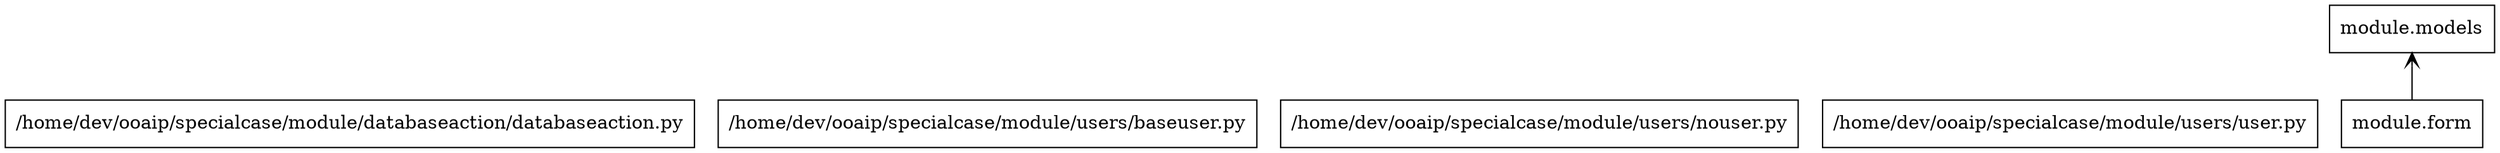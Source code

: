 digraph "packages" {
charset="utf-8"
rankdir=BT
"0" [label="/home/dev/ooaip/specialcase/module/databaseaction/databaseaction.py", shape="box"];
"1" [label="/home/dev/ooaip/specialcase/module/users/baseuser.py", shape="box"];
"2" [label="/home/dev/ooaip/specialcase/module/users/nouser.py", shape="box"];
"3" [label="/home/dev/ooaip/specialcase/module/users/user.py", shape="box"];
"4" [label="module.form", shape="box"];
"5" [label="module.models", shape="box"];
"4" -> "5" [arrowhead="open", arrowtail="none"];
}
